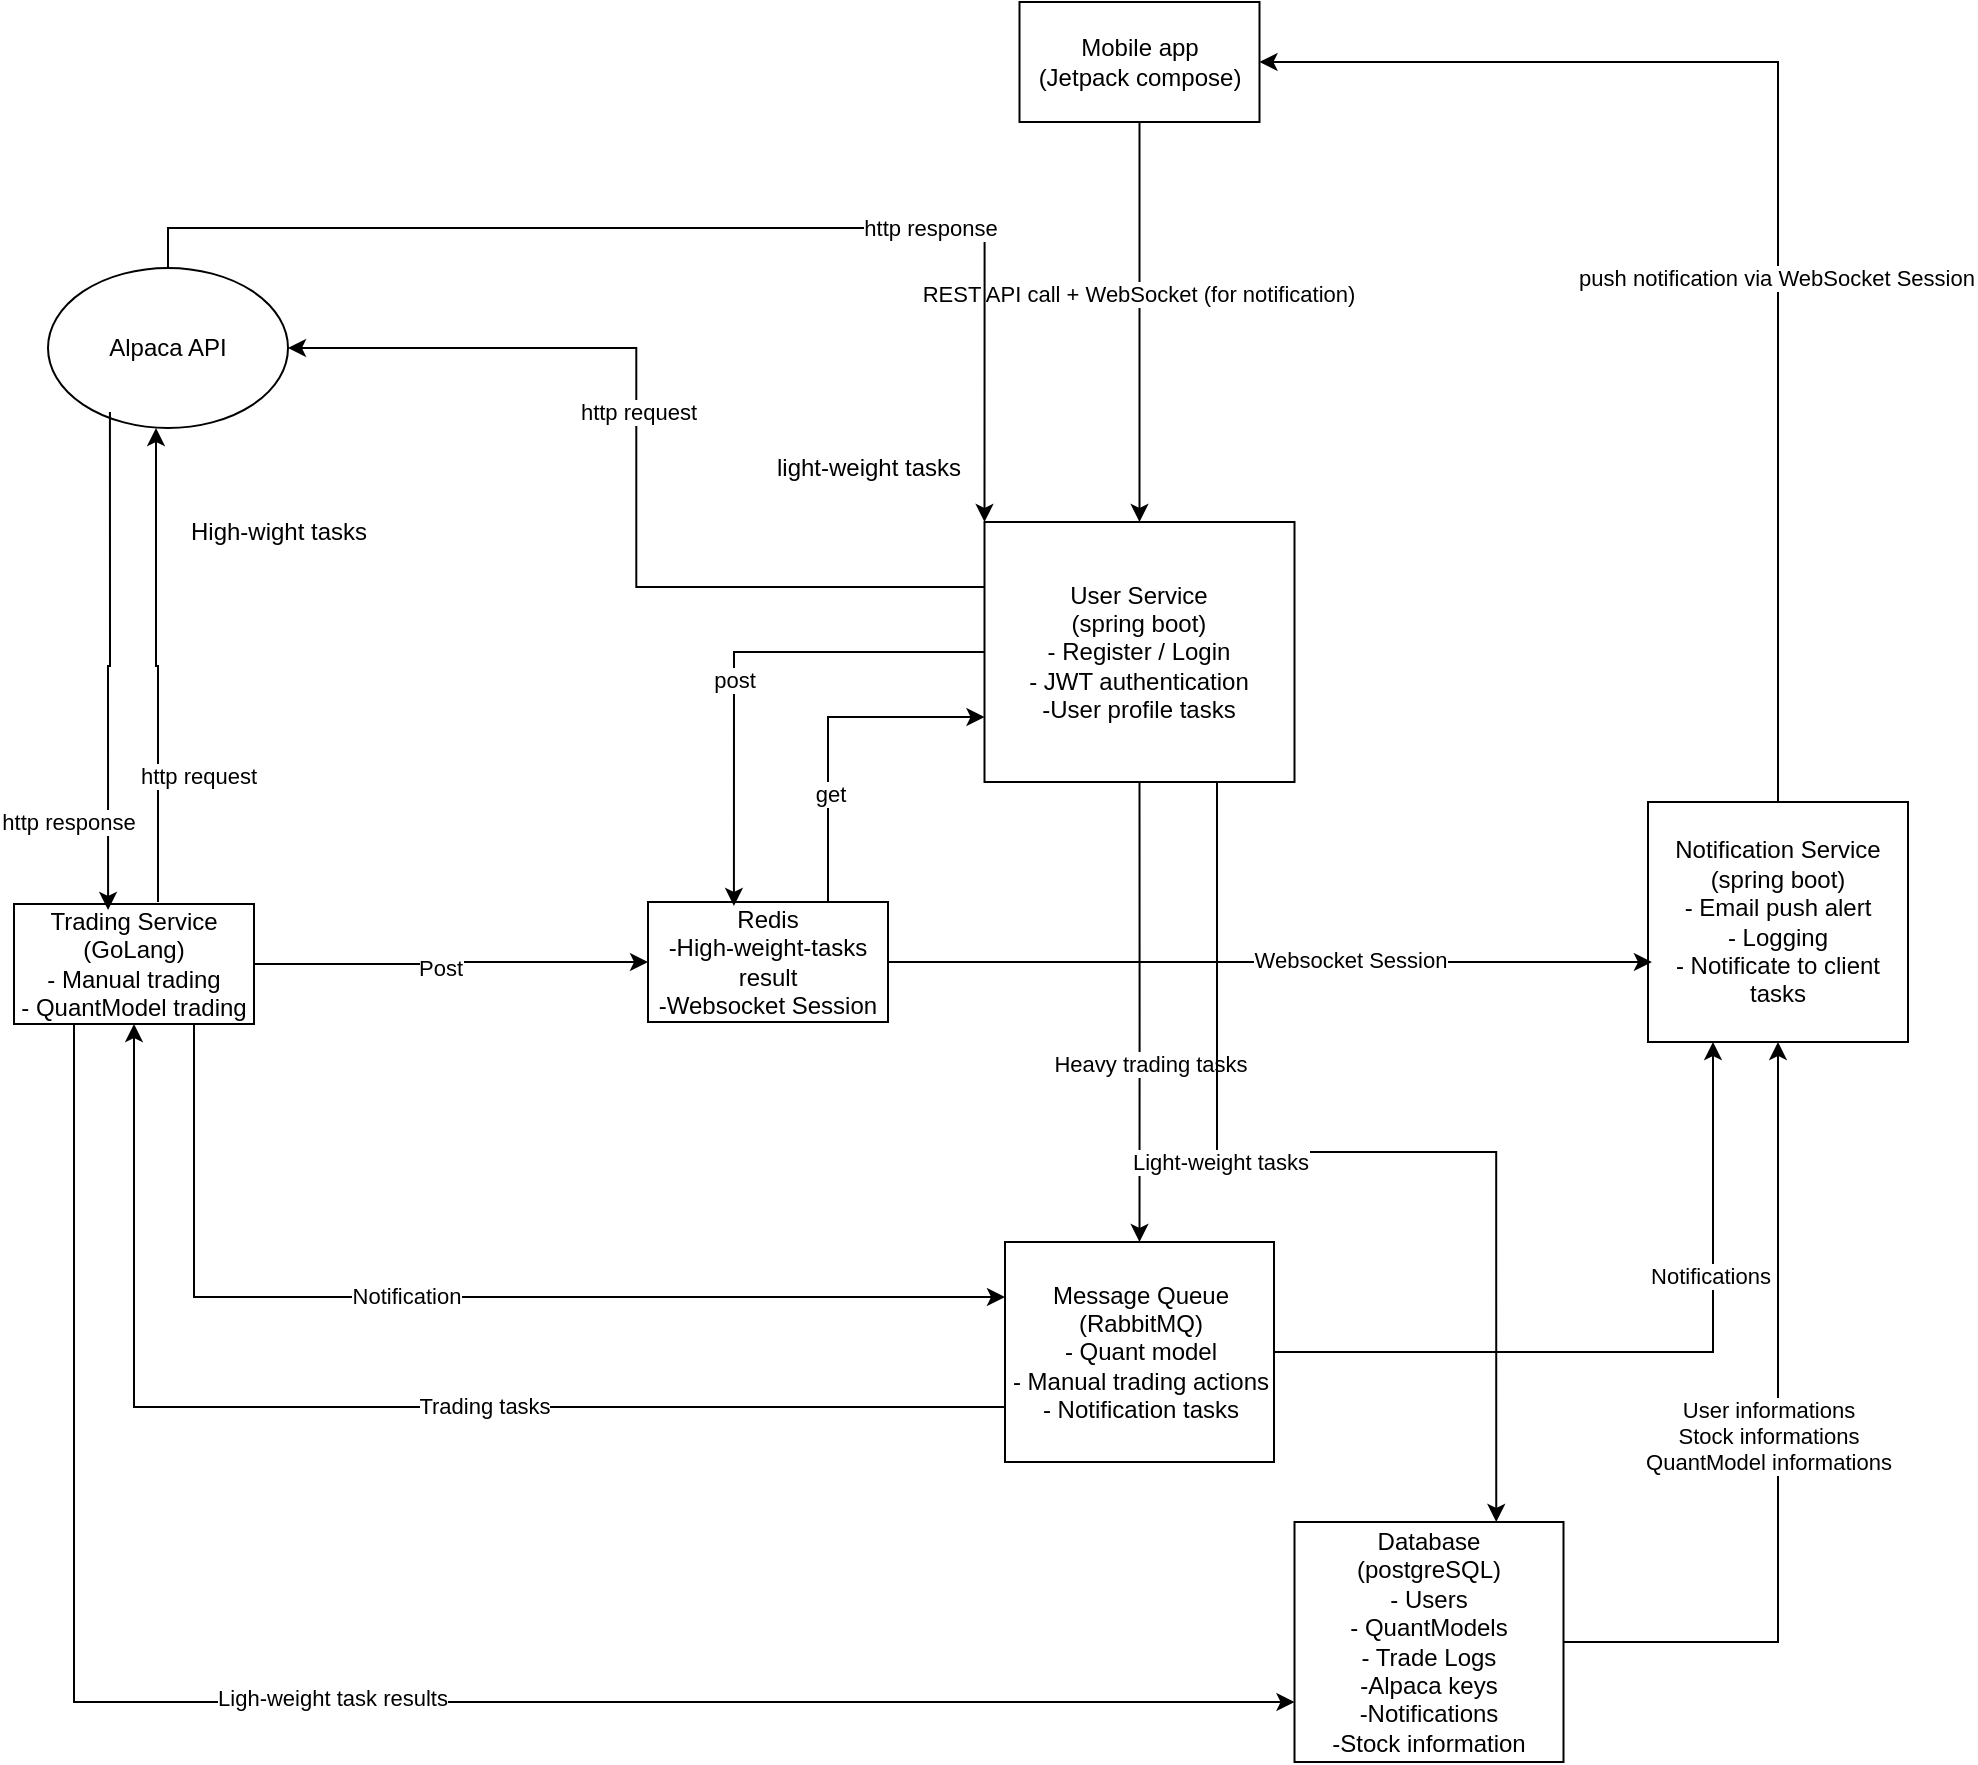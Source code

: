 <mxfile version="27.0.5">
  <diagram name="Page-1" id="3oUDh3x0RigCtTsLQeil">
    <mxGraphModel dx="3412" dy="1322" grid="1" gridSize="10" guides="1" tooltips="1" connect="1" arrows="1" fold="1" page="1" pageScale="1" pageWidth="850" pageHeight="1100" math="0" shadow="0">
      <root>
        <mxCell id="0" />
        <mxCell id="1" parent="0" />
        <mxCell id="Kw14kBTsvQqG1KaAdeWj-3" style="edgeStyle=orthogonalEdgeStyle;rounded=0;orthogonalLoop=1;jettySize=auto;html=1;exitX=0.5;exitY=1;exitDx=0;exitDy=0;entryX=0.5;entryY=0;entryDx=0;entryDy=0;" edge="1" parent="1" source="Kw14kBTsvQqG1KaAdeWj-1" target="Kw14kBTsvQqG1KaAdeWj-5">
          <mxGeometry relative="1" as="geometry">
            <mxPoint x="285.75" y="88" as="targetPoint" />
          </mxGeometry>
        </mxCell>
        <mxCell id="Kw14kBTsvQqG1KaAdeWj-9" value="REST API call + WebSocket (for notification)" style="edgeLabel;html=1;align=center;verticalAlign=middle;resizable=0;points=[];" vertex="1" connectable="0" parent="Kw14kBTsvQqG1KaAdeWj-3">
          <mxGeometry x="-0.14" y="-1" relative="1" as="geometry">
            <mxPoint as="offset" />
          </mxGeometry>
        </mxCell>
        <mxCell id="Kw14kBTsvQqG1KaAdeWj-1" value="Mobile app&lt;div&gt;(Jetpack compose)&lt;/div&gt;" style="rounded=0;whiteSpace=wrap;html=1;" vertex="1" parent="1">
          <mxGeometry x="225.75" y="90" width="120" height="60" as="geometry" />
        </mxCell>
        <mxCell id="Kw14kBTsvQqG1KaAdeWj-14" style="edgeStyle=orthogonalEdgeStyle;rounded=0;orthogonalLoop=1;jettySize=auto;html=1;exitX=0.5;exitY=1;exitDx=0;exitDy=0;" edge="1" parent="1" source="Kw14kBTsvQqG1KaAdeWj-5" target="Kw14kBTsvQqG1KaAdeWj-13">
          <mxGeometry relative="1" as="geometry" />
        </mxCell>
        <mxCell id="Kw14kBTsvQqG1KaAdeWj-15" value="Heavy trading tasks" style="edgeLabel;html=1;align=center;verticalAlign=middle;resizable=0;points=[];" vertex="1" connectable="0" parent="Kw14kBTsvQqG1KaAdeWj-14">
          <mxGeometry x="-0.154" y="5" relative="1" as="geometry">
            <mxPoint y="43" as="offset" />
          </mxGeometry>
        </mxCell>
        <mxCell id="Kw14kBTsvQqG1KaAdeWj-22" style="edgeStyle=orthogonalEdgeStyle;rounded=0;orthogonalLoop=1;jettySize=auto;html=1;exitX=0.75;exitY=1;exitDx=0;exitDy=0;entryX=0.75;entryY=0;entryDx=0;entryDy=0;" edge="1" parent="1" source="Kw14kBTsvQqG1KaAdeWj-5" target="Kw14kBTsvQqG1KaAdeWj-18">
          <mxGeometry relative="1" as="geometry" />
        </mxCell>
        <mxCell id="Kw14kBTsvQqG1KaAdeWj-23" value="Light-weight tasks" style="edgeLabel;html=1;align=center;verticalAlign=middle;resizable=0;points=[];" vertex="1" connectable="0" parent="Kw14kBTsvQqG1KaAdeWj-22">
          <mxGeometry x="-0.4" y="-3" relative="1" as="geometry">
            <mxPoint x="4" y="37" as="offset" />
          </mxGeometry>
        </mxCell>
        <mxCell id="Kw14kBTsvQqG1KaAdeWj-31" style="edgeStyle=orthogonalEdgeStyle;rounded=0;orthogonalLoop=1;jettySize=auto;html=1;exitX=0;exitY=0.25;exitDx=0;exitDy=0;entryX=1;entryY=0.5;entryDx=0;entryDy=0;" edge="1" parent="1" source="Kw14kBTsvQqG1KaAdeWj-5" target="Kw14kBTsvQqG1KaAdeWj-25">
          <mxGeometry relative="1" as="geometry" />
        </mxCell>
        <mxCell id="Kw14kBTsvQqG1KaAdeWj-34" value="http request" style="edgeLabel;html=1;align=center;verticalAlign=middle;resizable=0;points=[];" vertex="1" connectable="0" parent="Kw14kBTsvQqG1KaAdeWj-31">
          <mxGeometry x="0.119" y="-1" relative="1" as="geometry">
            <mxPoint as="offset" />
          </mxGeometry>
        </mxCell>
        <mxCell id="Kw14kBTsvQqG1KaAdeWj-5" value="User Service&lt;div&gt;(spring boot)&lt;/div&gt;&lt;div&gt;- Register / Login&lt;/div&gt;&lt;div&gt;- JWT authentication&lt;/div&gt;&lt;div&gt;-&lt;span style=&quot;background-color: transparent; color: light-dark(rgb(0, 0, 0), rgb(255, 255, 255));&quot;&gt;User profile tasks&lt;/span&gt;&lt;/div&gt;" style="rounded=0;whiteSpace=wrap;html=1;" vertex="1" parent="1">
          <mxGeometry x="208.25" y="350" width="155" height="130" as="geometry" />
        </mxCell>
        <mxCell id="Kw14kBTsvQqG1KaAdeWj-11" style="edgeStyle=orthogonalEdgeStyle;rounded=0;orthogonalLoop=1;jettySize=auto;html=1;exitX=0.5;exitY=0;exitDx=0;exitDy=0;entryX=1;entryY=0.5;entryDx=0;entryDy=0;" edge="1" parent="1" source="Kw14kBTsvQqG1KaAdeWj-10" target="Kw14kBTsvQqG1KaAdeWj-1">
          <mxGeometry relative="1" as="geometry" />
        </mxCell>
        <mxCell id="Kw14kBTsvQqG1KaAdeWj-12" value="push notification via WebSocket Session" style="edgeLabel;html=1;align=center;verticalAlign=middle;resizable=0;points=[];" vertex="1" connectable="0" parent="Kw14kBTsvQqG1KaAdeWj-11">
          <mxGeometry x="-0.166" y="1" relative="1" as="geometry">
            <mxPoint as="offset" />
          </mxGeometry>
        </mxCell>
        <mxCell id="Kw14kBTsvQqG1KaAdeWj-10" value="Notification Service&lt;div&gt;(spring boot)&lt;/div&gt;&lt;div&gt;- Email push alert&lt;/div&gt;&lt;div&gt;- Logging&lt;/div&gt;&lt;div&gt;- Notificate to client tasks&lt;/div&gt;" style="rounded=0;whiteSpace=wrap;html=1;" vertex="1" parent="1">
          <mxGeometry x="540" y="490" width="130" height="120" as="geometry" />
        </mxCell>
        <mxCell id="Kw14kBTsvQqG1KaAdeWj-16" style="edgeStyle=orthogonalEdgeStyle;rounded=0;orthogonalLoop=1;jettySize=auto;html=1;exitX=1;exitY=0.5;exitDx=0;exitDy=0;entryX=0.25;entryY=1;entryDx=0;entryDy=0;" edge="1" parent="1" source="Kw14kBTsvQqG1KaAdeWj-13" target="Kw14kBTsvQqG1KaAdeWj-10">
          <mxGeometry relative="1" as="geometry" />
        </mxCell>
        <mxCell id="Kw14kBTsvQqG1KaAdeWj-17" value="Notifications" style="edgeLabel;html=1;align=center;verticalAlign=middle;resizable=0;points=[];" vertex="1" connectable="0" parent="Kw14kBTsvQqG1KaAdeWj-16">
          <mxGeometry x="0.379" y="3" relative="1" as="geometry">
            <mxPoint x="1" as="offset" />
          </mxGeometry>
        </mxCell>
        <mxCell id="Kw14kBTsvQqG1KaAdeWj-48" style="edgeStyle=orthogonalEdgeStyle;rounded=0;orthogonalLoop=1;jettySize=auto;html=1;exitX=0;exitY=0.75;exitDx=0;exitDy=0;entryX=0.5;entryY=1;entryDx=0;entryDy=0;" edge="1" parent="1" source="Kw14kBTsvQqG1KaAdeWj-13" target="Kw14kBTsvQqG1KaAdeWj-24">
          <mxGeometry relative="1" as="geometry" />
        </mxCell>
        <mxCell id="Kw14kBTsvQqG1KaAdeWj-49" value="Trading tasks" style="edgeLabel;html=1;align=center;verticalAlign=middle;resizable=0;points=[];" vertex="1" connectable="0" parent="Kw14kBTsvQqG1KaAdeWj-48">
          <mxGeometry x="-0.168" y="-1" relative="1" as="geometry">
            <mxPoint as="offset" />
          </mxGeometry>
        </mxCell>
        <mxCell id="Kw14kBTsvQqG1KaAdeWj-13" value="Message Queue&lt;div&gt;(RabbitMQ)&lt;/div&gt;&lt;div&gt;- Quant model&lt;/div&gt;&lt;div&gt;- Manual trading actions&lt;/div&gt;&lt;div&gt;- Notification tasks&lt;/div&gt;" style="rounded=0;whiteSpace=wrap;html=1;" vertex="1" parent="1">
          <mxGeometry x="218.5" y="710" width="134.5" height="110" as="geometry" />
        </mxCell>
        <mxCell id="Kw14kBTsvQqG1KaAdeWj-19" style="edgeStyle=orthogonalEdgeStyle;rounded=0;orthogonalLoop=1;jettySize=auto;html=1;exitX=1;exitY=0.5;exitDx=0;exitDy=0;entryX=0.5;entryY=1;entryDx=0;entryDy=0;" edge="1" parent="1" source="Kw14kBTsvQqG1KaAdeWj-18" target="Kw14kBTsvQqG1KaAdeWj-10">
          <mxGeometry relative="1" as="geometry" />
        </mxCell>
        <mxCell id="Kw14kBTsvQqG1KaAdeWj-20" value="User informations&lt;div&gt;Stock informations&lt;/div&gt;&lt;div&gt;QuantModel informations&lt;/div&gt;" style="edgeLabel;html=1;align=center;verticalAlign=middle;resizable=0;points=[];" vertex="1" connectable="0" parent="Kw14kBTsvQqG1KaAdeWj-19">
          <mxGeometry x="0.29" y="-5" relative="1" as="geometry">
            <mxPoint x="-10" y="52" as="offset" />
          </mxGeometry>
        </mxCell>
        <mxCell id="Kw14kBTsvQqG1KaAdeWj-18" value="Database&lt;div&gt;(postgreSQL)&lt;/div&gt;&lt;div&gt;- Users&lt;/div&gt;&lt;div&gt;- QuantModels&lt;/div&gt;&lt;div&gt;- Trade Logs&lt;/div&gt;&lt;div&gt;-Alpaca keys&lt;/div&gt;&lt;div&gt;-Notifications&lt;/div&gt;&lt;div&gt;-Stock information&lt;/div&gt;" style="rounded=0;whiteSpace=wrap;html=1;" vertex="1" parent="1">
          <mxGeometry x="363.25" y="850" width="134.5" height="120" as="geometry" />
        </mxCell>
        <mxCell id="Kw14kBTsvQqG1KaAdeWj-39" style="edgeStyle=orthogonalEdgeStyle;rounded=0;orthogonalLoop=1;jettySize=auto;html=1;exitX=1;exitY=0.5;exitDx=0;exitDy=0;entryX=0;entryY=0.5;entryDx=0;entryDy=0;" edge="1" parent="1" source="Kw14kBTsvQqG1KaAdeWj-24" target="Kw14kBTsvQqG1KaAdeWj-38">
          <mxGeometry relative="1" as="geometry" />
        </mxCell>
        <mxCell id="Kw14kBTsvQqG1KaAdeWj-40" value="Post" style="edgeLabel;html=1;align=center;verticalAlign=middle;resizable=0;points=[];" vertex="1" connectable="0" parent="Kw14kBTsvQqG1KaAdeWj-39">
          <mxGeometry x="-0.067" y="-2" relative="1" as="geometry">
            <mxPoint as="offset" />
          </mxGeometry>
        </mxCell>
        <mxCell id="Kw14kBTsvQqG1KaAdeWj-46" style="edgeStyle=orthogonalEdgeStyle;rounded=0;orthogonalLoop=1;jettySize=auto;html=1;exitX=0.75;exitY=1;exitDx=0;exitDy=0;entryX=0;entryY=0.25;entryDx=0;entryDy=0;" edge="1" parent="1" source="Kw14kBTsvQqG1KaAdeWj-24" target="Kw14kBTsvQqG1KaAdeWj-13">
          <mxGeometry relative="1" as="geometry" />
        </mxCell>
        <mxCell id="Kw14kBTsvQqG1KaAdeWj-47" value="Notification" style="edgeLabel;html=1;align=center;verticalAlign=middle;resizable=0;points=[];" vertex="1" connectable="0" parent="Kw14kBTsvQqG1KaAdeWj-46">
          <mxGeometry x="-0.107" y="2" relative="1" as="geometry">
            <mxPoint y="1" as="offset" />
          </mxGeometry>
        </mxCell>
        <mxCell id="Kw14kBTsvQqG1KaAdeWj-50" style="edgeStyle=orthogonalEdgeStyle;rounded=0;orthogonalLoop=1;jettySize=auto;html=1;exitX=0.25;exitY=1;exitDx=0;exitDy=0;entryX=0;entryY=0.75;entryDx=0;entryDy=0;" edge="1" parent="1" source="Kw14kBTsvQqG1KaAdeWj-24" target="Kw14kBTsvQqG1KaAdeWj-18">
          <mxGeometry relative="1" as="geometry" />
        </mxCell>
        <mxCell id="Kw14kBTsvQqG1KaAdeWj-51" value="Ligh-weight task results" style="edgeLabel;html=1;align=center;verticalAlign=middle;resizable=0;points=[];" vertex="1" connectable="0" parent="Kw14kBTsvQqG1KaAdeWj-50">
          <mxGeometry x="-0.014" y="2" relative="1" as="geometry">
            <mxPoint as="offset" />
          </mxGeometry>
        </mxCell>
        <mxCell id="Kw14kBTsvQqG1KaAdeWj-24" value="Trading Service&lt;div&gt;(GoLang)&lt;/div&gt;&lt;div&gt;- Manual trading&lt;/div&gt;&lt;div&gt;- QuantModel trading&lt;/div&gt;" style="rounded=0;whiteSpace=wrap;html=1;" vertex="1" parent="1">
          <mxGeometry x="-277" y="541" width="120" height="60" as="geometry" />
        </mxCell>
        <mxCell id="Kw14kBTsvQqG1KaAdeWj-33" style="edgeStyle=orthogonalEdgeStyle;rounded=0;orthogonalLoop=1;jettySize=auto;html=1;exitX=0.5;exitY=0;exitDx=0;exitDy=0;entryX=0;entryY=0;entryDx=0;entryDy=0;" edge="1" parent="1" source="Kw14kBTsvQqG1KaAdeWj-25" target="Kw14kBTsvQqG1KaAdeWj-5">
          <mxGeometry relative="1" as="geometry" />
        </mxCell>
        <mxCell id="Kw14kBTsvQqG1KaAdeWj-35" value="http response" style="edgeLabel;html=1;align=center;verticalAlign=middle;resizable=0;points=[];" vertex="1" connectable="0" parent="Kw14kBTsvQqG1KaAdeWj-33">
          <mxGeometry x="0.394" relative="1" as="geometry">
            <mxPoint as="offset" />
          </mxGeometry>
        </mxCell>
        <mxCell id="Kw14kBTsvQqG1KaAdeWj-25" value="Alpaca API" style="ellipse;whiteSpace=wrap;html=1;" vertex="1" parent="1">
          <mxGeometry x="-260" y="223" width="120" height="80" as="geometry" />
        </mxCell>
        <mxCell id="Kw14kBTsvQqG1KaAdeWj-26" style="edgeStyle=orthogonalEdgeStyle;rounded=0;orthogonalLoop=1;jettySize=auto;html=1;entryX=0.45;entryY=1;entryDx=0;entryDy=0;entryPerimeter=0;exitX=0.6;exitY=-0.017;exitDx=0;exitDy=0;exitPerimeter=0;" edge="1" parent="1" source="Kw14kBTsvQqG1KaAdeWj-24" target="Kw14kBTsvQqG1KaAdeWj-25">
          <mxGeometry relative="1" as="geometry">
            <mxPoint x="-70" y="530" as="sourcePoint" />
          </mxGeometry>
        </mxCell>
        <mxCell id="Kw14kBTsvQqG1KaAdeWj-29" value="http request" style="edgeLabel;html=1;align=center;verticalAlign=middle;resizable=0;points=[];" vertex="1" connectable="0" parent="Kw14kBTsvQqG1KaAdeWj-26">
          <mxGeometry x="-0.096" y="2" relative="1" as="geometry">
            <mxPoint x="22" y="44" as="offset" />
          </mxGeometry>
        </mxCell>
        <mxCell id="Kw14kBTsvQqG1KaAdeWj-27" style="edgeStyle=orthogonalEdgeStyle;rounded=0;orthogonalLoop=1;jettySize=auto;html=1;exitX=0.258;exitY=0.9;exitDx=0;exitDy=0;entryX=0.392;entryY=0.05;entryDx=0;entryDy=0;entryPerimeter=0;exitPerimeter=0;" edge="1" parent="1" source="Kw14kBTsvQqG1KaAdeWj-25" target="Kw14kBTsvQqG1KaAdeWj-24">
          <mxGeometry relative="1" as="geometry">
            <mxPoint x="-87" y="200" as="sourcePoint" />
            <mxPoint x="-66" y="428.98" as="targetPoint" />
          </mxGeometry>
        </mxCell>
        <mxCell id="Kw14kBTsvQqG1KaAdeWj-28" value="http response" style="edgeLabel;html=1;align=center;verticalAlign=middle;resizable=0;points=[];" vertex="1" connectable="0" parent="Kw14kBTsvQqG1KaAdeWj-27">
          <mxGeometry x="-0.288" y="-1" relative="1" as="geometry">
            <mxPoint x="-20" y="116" as="offset" />
          </mxGeometry>
        </mxCell>
        <mxCell id="Kw14kBTsvQqG1KaAdeWj-36" value="light-weight tasks" style="text;html=1;align=center;verticalAlign=middle;resizable=0;points=[];autosize=1;strokeColor=none;fillColor=none;" vertex="1" parent="1">
          <mxGeometry x="90" y="308" width="120" height="30" as="geometry" />
        </mxCell>
        <mxCell id="Kw14kBTsvQqG1KaAdeWj-37" value="High-wight tasks" style="text;html=1;align=center;verticalAlign=middle;resizable=0;points=[];autosize=1;strokeColor=none;fillColor=none;" vertex="1" parent="1">
          <mxGeometry x="-200" y="340" width="110" height="30" as="geometry" />
        </mxCell>
        <mxCell id="Kw14kBTsvQqG1KaAdeWj-53" style="edgeStyle=orthogonalEdgeStyle;rounded=0;orthogonalLoop=1;jettySize=auto;html=1;exitX=0.75;exitY=0;exitDx=0;exitDy=0;entryX=0;entryY=0.75;entryDx=0;entryDy=0;" edge="1" parent="1" source="Kw14kBTsvQqG1KaAdeWj-38" target="Kw14kBTsvQqG1KaAdeWj-5">
          <mxGeometry relative="1" as="geometry" />
        </mxCell>
        <mxCell id="Kw14kBTsvQqG1KaAdeWj-55" value="get" style="edgeLabel;html=1;align=center;verticalAlign=middle;resizable=0;points=[];" vertex="1" connectable="0" parent="Kw14kBTsvQqG1KaAdeWj-53">
          <mxGeometry x="-0.367" y="-1" relative="1" as="geometry">
            <mxPoint as="offset" />
          </mxGeometry>
        </mxCell>
        <mxCell id="Kw14kBTsvQqG1KaAdeWj-38" value="Redis&lt;div&gt;-High-weight-tasks result&lt;/div&gt;&lt;div&gt;-Websocket Session&lt;/div&gt;" style="rounded=0;whiteSpace=wrap;html=1;" vertex="1" parent="1">
          <mxGeometry x="40" y="540" width="120" height="60" as="geometry" />
        </mxCell>
        <mxCell id="Kw14kBTsvQqG1KaAdeWj-52" style="edgeStyle=orthogonalEdgeStyle;rounded=0;orthogonalLoop=1;jettySize=auto;html=1;exitX=0;exitY=0.5;exitDx=0;exitDy=0;entryX=0.358;entryY=0.033;entryDx=0;entryDy=0;entryPerimeter=0;" edge="1" parent="1" source="Kw14kBTsvQqG1KaAdeWj-5" target="Kw14kBTsvQqG1KaAdeWj-38">
          <mxGeometry relative="1" as="geometry" />
        </mxCell>
        <mxCell id="Kw14kBTsvQqG1KaAdeWj-54" value="post" style="edgeLabel;html=1;align=center;verticalAlign=middle;resizable=0;points=[];" vertex="1" connectable="0" parent="Kw14kBTsvQqG1KaAdeWj-52">
          <mxGeometry x="0.104" relative="1" as="geometry">
            <mxPoint as="offset" />
          </mxGeometry>
        </mxCell>
        <mxCell id="Kw14kBTsvQqG1KaAdeWj-56" style="edgeStyle=orthogonalEdgeStyle;rounded=0;orthogonalLoop=1;jettySize=auto;html=1;exitX=1;exitY=0.5;exitDx=0;exitDy=0;entryX=0.015;entryY=0.667;entryDx=0;entryDy=0;entryPerimeter=0;" edge="1" parent="1" source="Kw14kBTsvQqG1KaAdeWj-38" target="Kw14kBTsvQqG1KaAdeWj-10">
          <mxGeometry relative="1" as="geometry" />
        </mxCell>
        <mxCell id="Kw14kBTsvQqG1KaAdeWj-57" value="Websocket Session" style="edgeLabel;html=1;align=center;verticalAlign=middle;resizable=0;points=[];" vertex="1" connectable="0" parent="Kw14kBTsvQqG1KaAdeWj-56">
          <mxGeometry x="0.21" y="1" relative="1" as="geometry">
            <mxPoint as="offset" />
          </mxGeometry>
        </mxCell>
      </root>
    </mxGraphModel>
  </diagram>
</mxfile>
